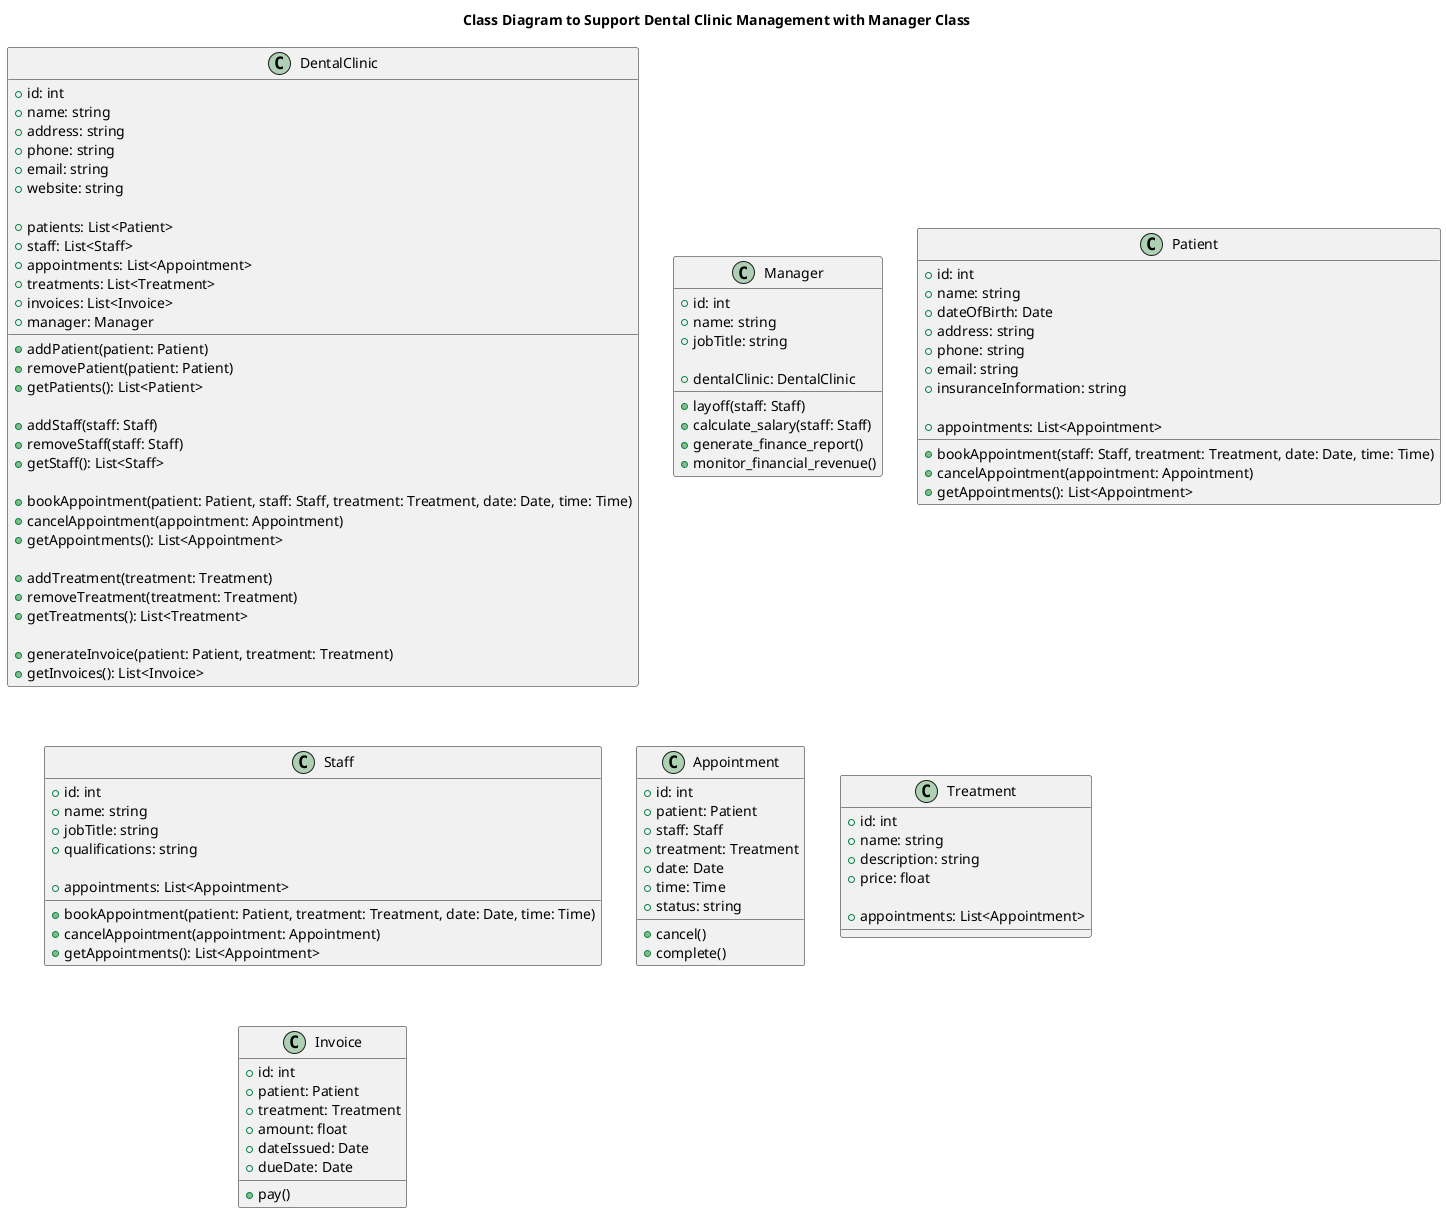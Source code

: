 @startuml
title Class Diagram to Support Dental Clinic Management with Manager Class

class DentalClinic {
  + id: int
  + name: string
  + address: string
  + phone: string
  + email: string
  + website: string

  + patients: List<Patient>
  + staff: List<Staff>
  + appointments: List<Appointment>
  + treatments: List<Treatment>
  + invoices: List<Invoice>
  + manager: Manager

  + addPatient(patient: Patient)
  + removePatient(patient: Patient)
  + getPatients(): List<Patient>

  + addStaff(staff: Staff)
  + removeStaff(staff: Staff)
  + getStaff(): List<Staff>

  + bookAppointment(patient: Patient, staff: Staff, treatment: Treatment, date: Date, time: Time)
  + cancelAppointment(appointment: Appointment)
  + getAppointments(): List<Appointment>

  + addTreatment(treatment: Treatment)
  + removeTreatment(treatment: Treatment)
  + getTreatments(): List<Treatment>

  + generateInvoice(patient: Patient, treatment: Treatment)
  + getInvoices(): List<Invoice>
}

class Manager {
  + id: int
  + name: string
  + jobTitle: string

  + dentalClinic: DentalClinic

  + layoff(staff: Staff)
  + calculate_salary(staff: Staff)
  + generate_finance_report()
  + monitor_financial_revenue()
}

class Patient {
  + id: int
  + name: string
  + dateOfBirth: Date
  + address: string
  + phone: string
  + email: string
  + insuranceInformation: string

  + appointments: List<Appointment>

  + bookAppointment(staff: Staff, treatment: Treatment, date: Date, time: Time)
  + cancelAppointment(appointment: Appointment)
  + getAppointments(): List<Appointment>
}

class Staff {
  + id: int
  + name: string
  + jobTitle: string
  + qualifications: string

  + appointments: List<Appointment>

  + bookAppointment(patient: Patient, treatment: Treatment, date: Date, time: Time)
  + cancelAppointment(appointment: Appointment)
  + getAppointments(): List<Appointment>
}

class Appointment {
  + id: int
  + patient: Patient
  + staff: Staff
  + treatment: Treatment
  + date: Date
  + time: Time
  + status: string

  + cancel()
  + complete()
}

class Treatment {
  + id: int
  + name: string
  + description: string
  + price: float

  + appointments: List<Appointment>
}

class Invoice {
  + id: int
  + patient: Patient
  + treatment: Treatment
  + amount: float
  + dateIssued: Date
  + dueDate: Date

  + pay()
}

@enduml
